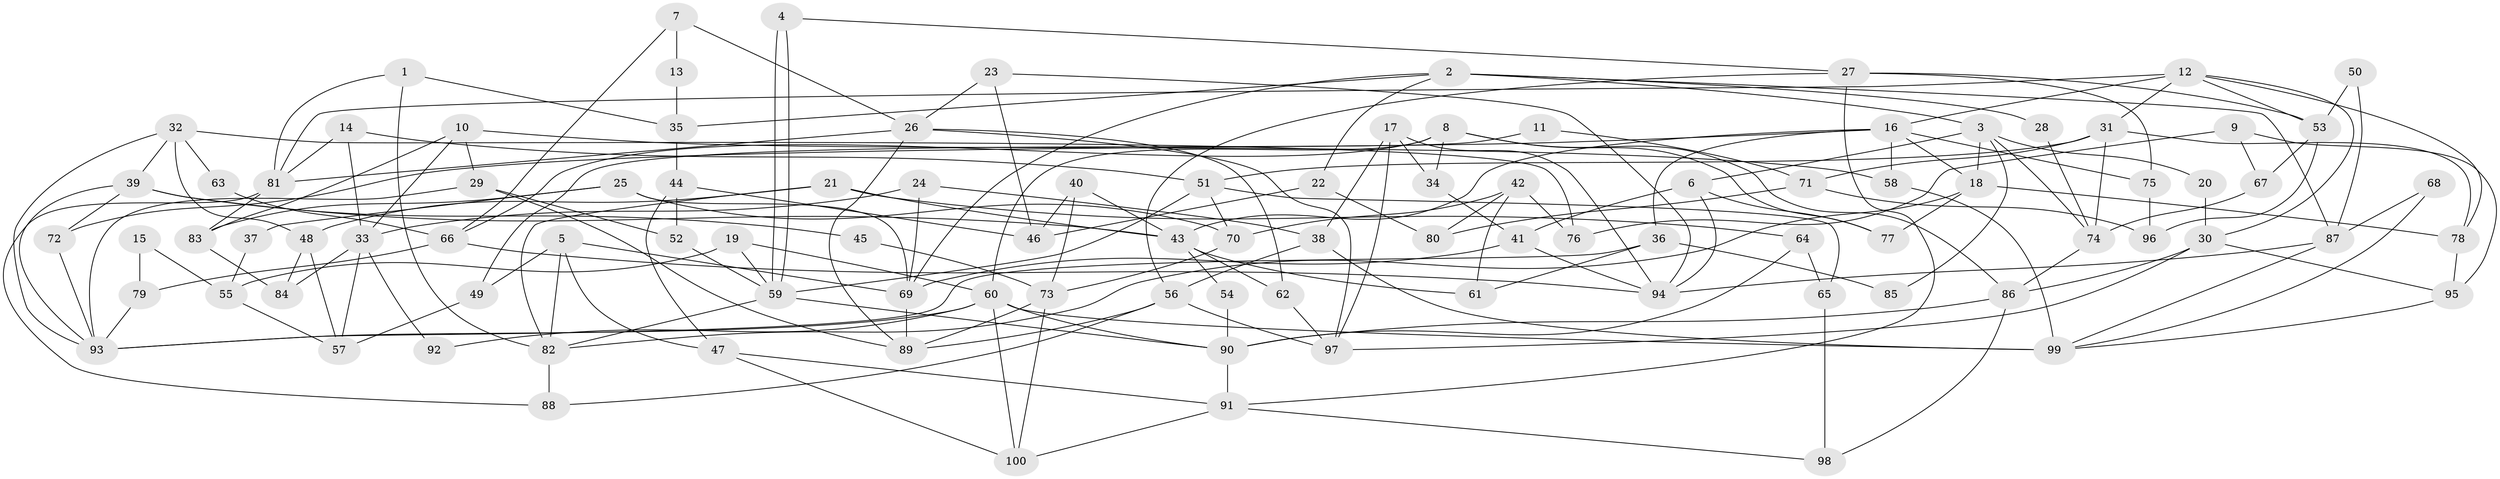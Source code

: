 // Generated by graph-tools (version 1.1) at 2025/11/02/21/25 10:11:14]
// undirected, 100 vertices, 200 edges
graph export_dot {
graph [start="1"]
  node [color=gray90,style=filled];
  1;
  2;
  3;
  4;
  5;
  6;
  7;
  8;
  9;
  10;
  11;
  12;
  13;
  14;
  15;
  16;
  17;
  18;
  19;
  20;
  21;
  22;
  23;
  24;
  25;
  26;
  27;
  28;
  29;
  30;
  31;
  32;
  33;
  34;
  35;
  36;
  37;
  38;
  39;
  40;
  41;
  42;
  43;
  44;
  45;
  46;
  47;
  48;
  49;
  50;
  51;
  52;
  53;
  54;
  55;
  56;
  57;
  58;
  59;
  60;
  61;
  62;
  63;
  64;
  65;
  66;
  67;
  68;
  69;
  70;
  71;
  72;
  73;
  74;
  75;
  76;
  77;
  78;
  79;
  80;
  81;
  82;
  83;
  84;
  85;
  86;
  87;
  88;
  89;
  90;
  91;
  92;
  93;
  94;
  95;
  96;
  97;
  98;
  99;
  100;
  1 -- 81;
  1 -- 82;
  1 -- 35;
  2 -- 69;
  2 -- 35;
  2 -- 3;
  2 -- 22;
  2 -- 28;
  2 -- 87;
  3 -- 74;
  3 -- 6;
  3 -- 18;
  3 -- 20;
  3 -- 85;
  4 -- 27;
  4 -- 59;
  4 -- 59;
  5 -- 47;
  5 -- 69;
  5 -- 49;
  5 -- 82;
  6 -- 94;
  6 -- 41;
  6 -- 77;
  7 -- 26;
  7 -- 66;
  7 -- 13;
  8 -- 60;
  8 -- 77;
  8 -- 34;
  8 -- 66;
  8 -- 86;
  9 -- 95;
  9 -- 67;
  9 -- 76;
  10 -- 29;
  10 -- 58;
  10 -- 33;
  10 -- 83;
  11 -- 49;
  11 -- 71;
  12 -- 16;
  12 -- 31;
  12 -- 30;
  12 -- 53;
  12 -- 78;
  12 -- 81;
  13 -- 35;
  14 -- 33;
  14 -- 81;
  14 -- 51;
  15 -- 55;
  15 -- 79;
  16 -- 18;
  16 -- 43;
  16 -- 36;
  16 -- 58;
  16 -- 72;
  16 -- 75;
  17 -- 38;
  17 -- 34;
  17 -- 94;
  17 -- 97;
  18 -- 82;
  18 -- 77;
  18 -- 78;
  19 -- 59;
  19 -- 60;
  19 -- 55;
  20 -- 30;
  21 -- 48;
  21 -- 82;
  21 -- 43;
  21 -- 64;
  22 -- 80;
  22 -- 46;
  23 -- 94;
  23 -- 26;
  23 -- 46;
  24 -- 38;
  24 -- 69;
  24 -- 33;
  25 -- 70;
  25 -- 83;
  25 -- 37;
  25 -- 69;
  26 -- 81;
  26 -- 62;
  26 -- 89;
  26 -- 97;
  27 -- 91;
  27 -- 56;
  27 -- 53;
  27 -- 75;
  28 -- 74;
  29 -- 93;
  29 -- 52;
  29 -- 89;
  30 -- 97;
  30 -- 86;
  30 -- 95;
  31 -- 51;
  31 -- 78;
  31 -- 71;
  31 -- 74;
  32 -- 93;
  32 -- 39;
  32 -- 48;
  32 -- 63;
  32 -- 76;
  33 -- 57;
  33 -- 84;
  33 -- 92;
  34 -- 41;
  35 -- 44;
  36 -- 93;
  36 -- 61;
  36 -- 85;
  37 -- 55;
  38 -- 99;
  38 -- 56;
  39 -- 93;
  39 -- 43;
  39 -- 45;
  39 -- 72;
  40 -- 43;
  40 -- 46;
  40 -- 73;
  41 -- 69;
  41 -- 94;
  42 -- 70;
  42 -- 76;
  42 -- 61;
  42 -- 80;
  43 -- 61;
  43 -- 54;
  43 -- 62;
  44 -- 46;
  44 -- 47;
  44 -- 52;
  45 -- 73;
  47 -- 100;
  47 -- 91;
  48 -- 84;
  48 -- 57;
  49 -- 57;
  50 -- 53;
  50 -- 87;
  51 -- 59;
  51 -- 65;
  51 -- 70;
  52 -- 59;
  53 -- 67;
  53 -- 96;
  54 -- 90;
  55 -- 57;
  56 -- 89;
  56 -- 97;
  56 -- 88;
  58 -- 99;
  59 -- 90;
  59 -- 82;
  60 -- 90;
  60 -- 99;
  60 -- 92;
  60 -- 93;
  60 -- 100;
  62 -- 97;
  63 -- 66;
  64 -- 65;
  64 -- 90;
  65 -- 98;
  66 -- 94;
  66 -- 79;
  67 -- 74;
  68 -- 87;
  68 -- 99;
  69 -- 89;
  70 -- 73;
  71 -- 96;
  71 -- 80;
  72 -- 93;
  73 -- 89;
  73 -- 100;
  74 -- 86;
  75 -- 96;
  78 -- 95;
  79 -- 93;
  81 -- 88;
  81 -- 83;
  82 -- 88;
  83 -- 84;
  86 -- 90;
  86 -- 98;
  87 -- 94;
  87 -- 99;
  90 -- 91;
  91 -- 100;
  91 -- 98;
  95 -- 99;
}
